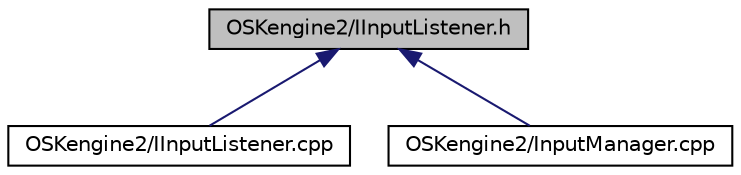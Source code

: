 digraph "OSKengine2/IInputListener.h"
{
 // LATEX_PDF_SIZE
  edge [fontname="Helvetica",fontsize="10",labelfontname="Helvetica",labelfontsize="10"];
  node [fontname="Helvetica",fontsize="10",shape=record];
  Node1 [label="OSKengine2/IInputListener.h",height=0.2,width=0.4,color="black", fillcolor="grey75", style="filled", fontcolor="black",tooltip=" "];
  Node1 -> Node2 [dir="back",color="midnightblue",fontsize="10",style="solid"];
  Node2 [label="OSKengine2/IInputListener.cpp",height=0.2,width=0.4,color="black", fillcolor="white", style="filled",URL="$_i_input_listener_8cpp.html",tooltip=" "];
  Node1 -> Node3 [dir="back",color="midnightblue",fontsize="10",style="solid"];
  Node3 [label="OSKengine2/InputManager.cpp",height=0.2,width=0.4,color="black", fillcolor="white", style="filled",URL="$_input_manager_8cpp.html",tooltip=" "];
}
